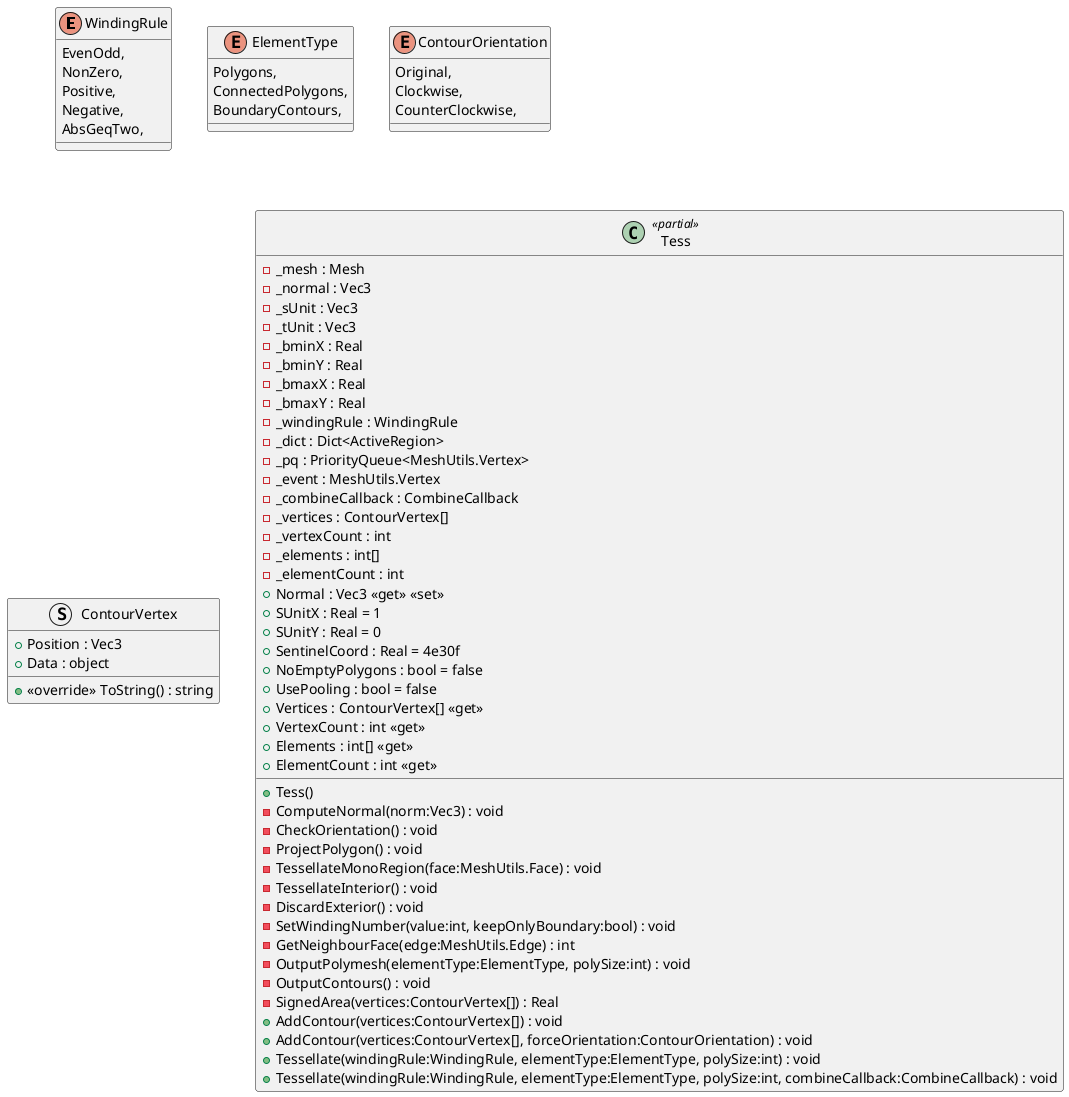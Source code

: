 @startuml
enum WindingRule {
    EvenOdd,
    NonZero,
    Positive,
    Negative,
    AbsGeqTwo,
}
enum ElementType {
    Polygons,
    ConnectedPolygons,
    BoundaryContours,
}
enum ContourOrientation {
    Original,
    Clockwise,
    CounterClockwise,
}
struct ContourVertex {
    + Position : Vec3
    + Data : object
    + <<override>> ToString() : string
}
class Tess <<partial>> {
    - _mesh : Mesh
    - _normal : Vec3
    - _sUnit : Vec3
    - _tUnit : Vec3
    - _bminX : Real
    - _bminY : Real
    - _bmaxX : Real
    - _bmaxY : Real
    - _windingRule : WindingRule
    - _dict : Dict<ActiveRegion>
    - _pq : PriorityQueue<MeshUtils.Vertex>
    - _event : MeshUtils.Vertex
    - _combineCallback : CombineCallback
    - _vertices : ContourVertex[]
    - _vertexCount : int
    - _elements : int[]
    - _elementCount : int
    + Normal : Vec3 <<get>> <<set>>
    + SUnitX : Real = 1
    + SUnitY : Real = 0
    + SentinelCoord : Real = 4e30f
    + NoEmptyPolygons : bool = false
    + UsePooling : bool = false
    + Vertices : ContourVertex[] <<get>>
    + VertexCount : int <<get>>
    + Elements : int[] <<get>>
    + ElementCount : int <<get>>
    + Tess()
    - ComputeNormal(norm:Vec3) : void
    - CheckOrientation() : void
    - ProjectPolygon() : void
    - TessellateMonoRegion(face:MeshUtils.Face) : void
    - TessellateInterior() : void
    - DiscardExterior() : void
    - SetWindingNumber(value:int, keepOnlyBoundary:bool) : void
    - GetNeighbourFace(edge:MeshUtils.Edge) : int
    - OutputPolymesh(elementType:ElementType, polySize:int) : void
    - OutputContours() : void
    - SignedArea(vertices:ContourVertex[]) : Real
    + AddContour(vertices:ContourVertex[]) : void
    + AddContour(vertices:ContourVertex[], forceOrientation:ContourOrientation) : void
    + Tessellate(windingRule:WindingRule, elementType:ElementType, polySize:int) : void
    + Tessellate(windingRule:WindingRule, elementType:ElementType, polySize:int, combineCallback:CombineCallback) : void
}
@enduml
